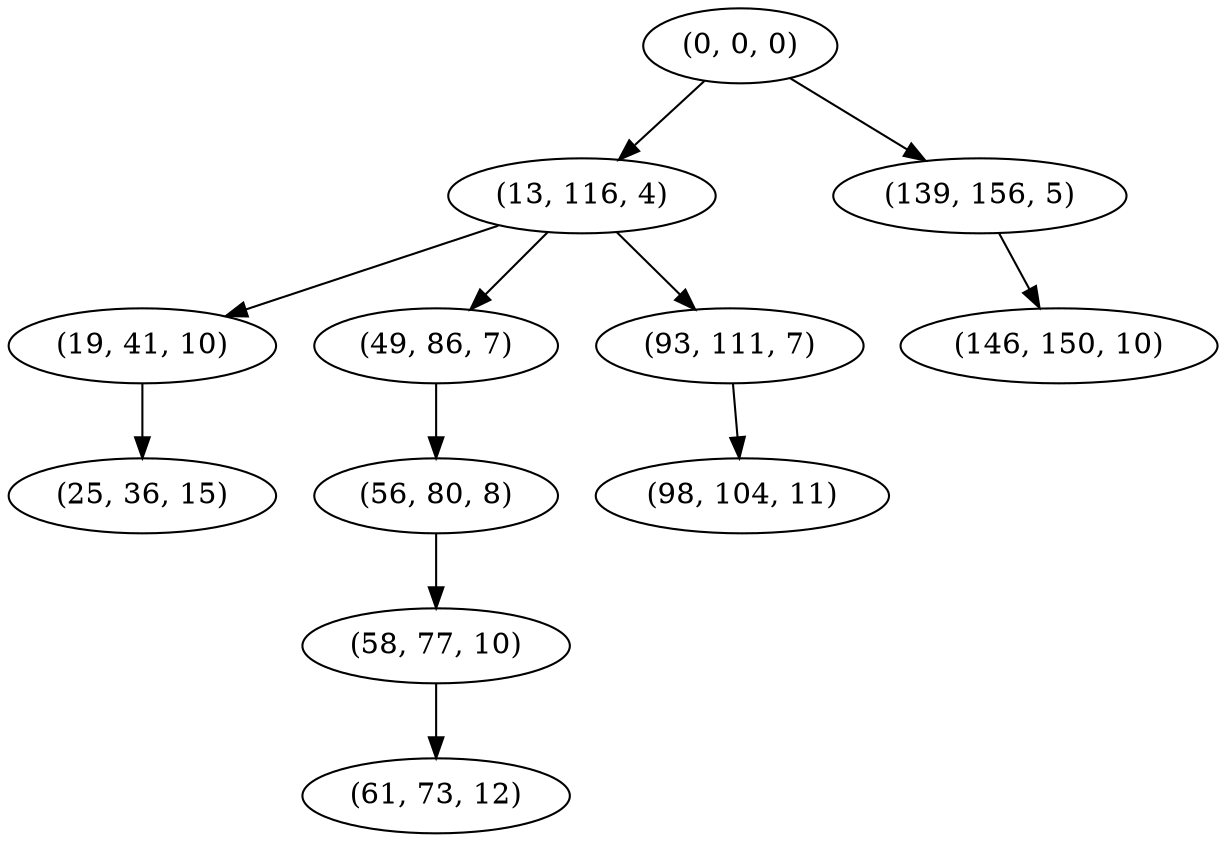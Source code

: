 digraph tree {
    "(0, 0, 0)";
    "(13, 116, 4)";
    "(19, 41, 10)";
    "(25, 36, 15)";
    "(49, 86, 7)";
    "(56, 80, 8)";
    "(58, 77, 10)";
    "(61, 73, 12)";
    "(93, 111, 7)";
    "(98, 104, 11)";
    "(139, 156, 5)";
    "(146, 150, 10)";
    "(0, 0, 0)" -> "(13, 116, 4)";
    "(0, 0, 0)" -> "(139, 156, 5)";
    "(13, 116, 4)" -> "(19, 41, 10)";
    "(13, 116, 4)" -> "(49, 86, 7)";
    "(13, 116, 4)" -> "(93, 111, 7)";
    "(19, 41, 10)" -> "(25, 36, 15)";
    "(49, 86, 7)" -> "(56, 80, 8)";
    "(56, 80, 8)" -> "(58, 77, 10)";
    "(58, 77, 10)" -> "(61, 73, 12)";
    "(93, 111, 7)" -> "(98, 104, 11)";
    "(139, 156, 5)" -> "(146, 150, 10)";
}
